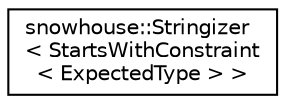 digraph "Graphical Class Hierarchy"
{
 // INTERACTIVE_SVG=YES
  edge [fontname="Helvetica",fontsize="10",labelfontname="Helvetica",labelfontsize="10"];
  node [fontname="Helvetica",fontsize="10",shape=record];
  rankdir="LR";
  Node0 [label="snowhouse::Stringizer\l\< StartsWithConstraint\l\< ExpectedType \> \>",height=0.2,width=0.4,color="black", fillcolor="white", style="filled",URL="$structsnowhouse_1_1Stringizer_3_01StartsWithConstraint_3_01ExpectedType_01_4_01_4.html"];
}
